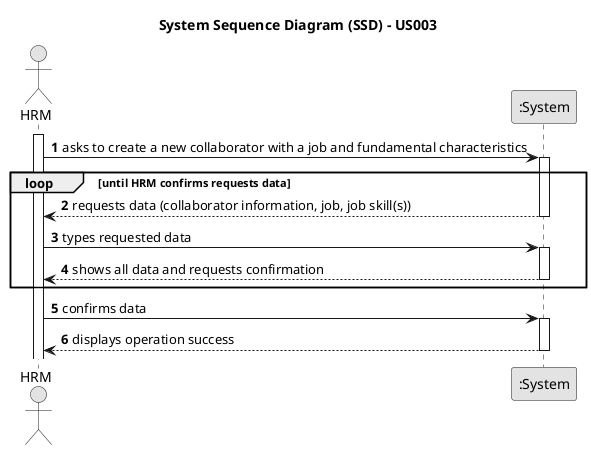 @startuml
skinparam monochrome true
skinparam packageStyle rectangle
skinparam shadowing false

title System Sequence Diagram (SSD) - US003

autonumber

actor "HRM" as HRM
participant ":System" as System

activate HRM

    HRM -> System : asks to create a new collaborator with a job and fundamental characteristics
    activate System
loop until HRM confirms requests data
        System --> HRM : requests data (collaborator information, job, job skill(s))
    deactivate System

    HRM -> System : types requested data
    activate System

        System --> HRM : shows all data and requests confirmation
    deactivate System
end
    HRM -> System : confirms data
    activate System

        System --> HRM : displays operation success
    deactivate System

@enduml